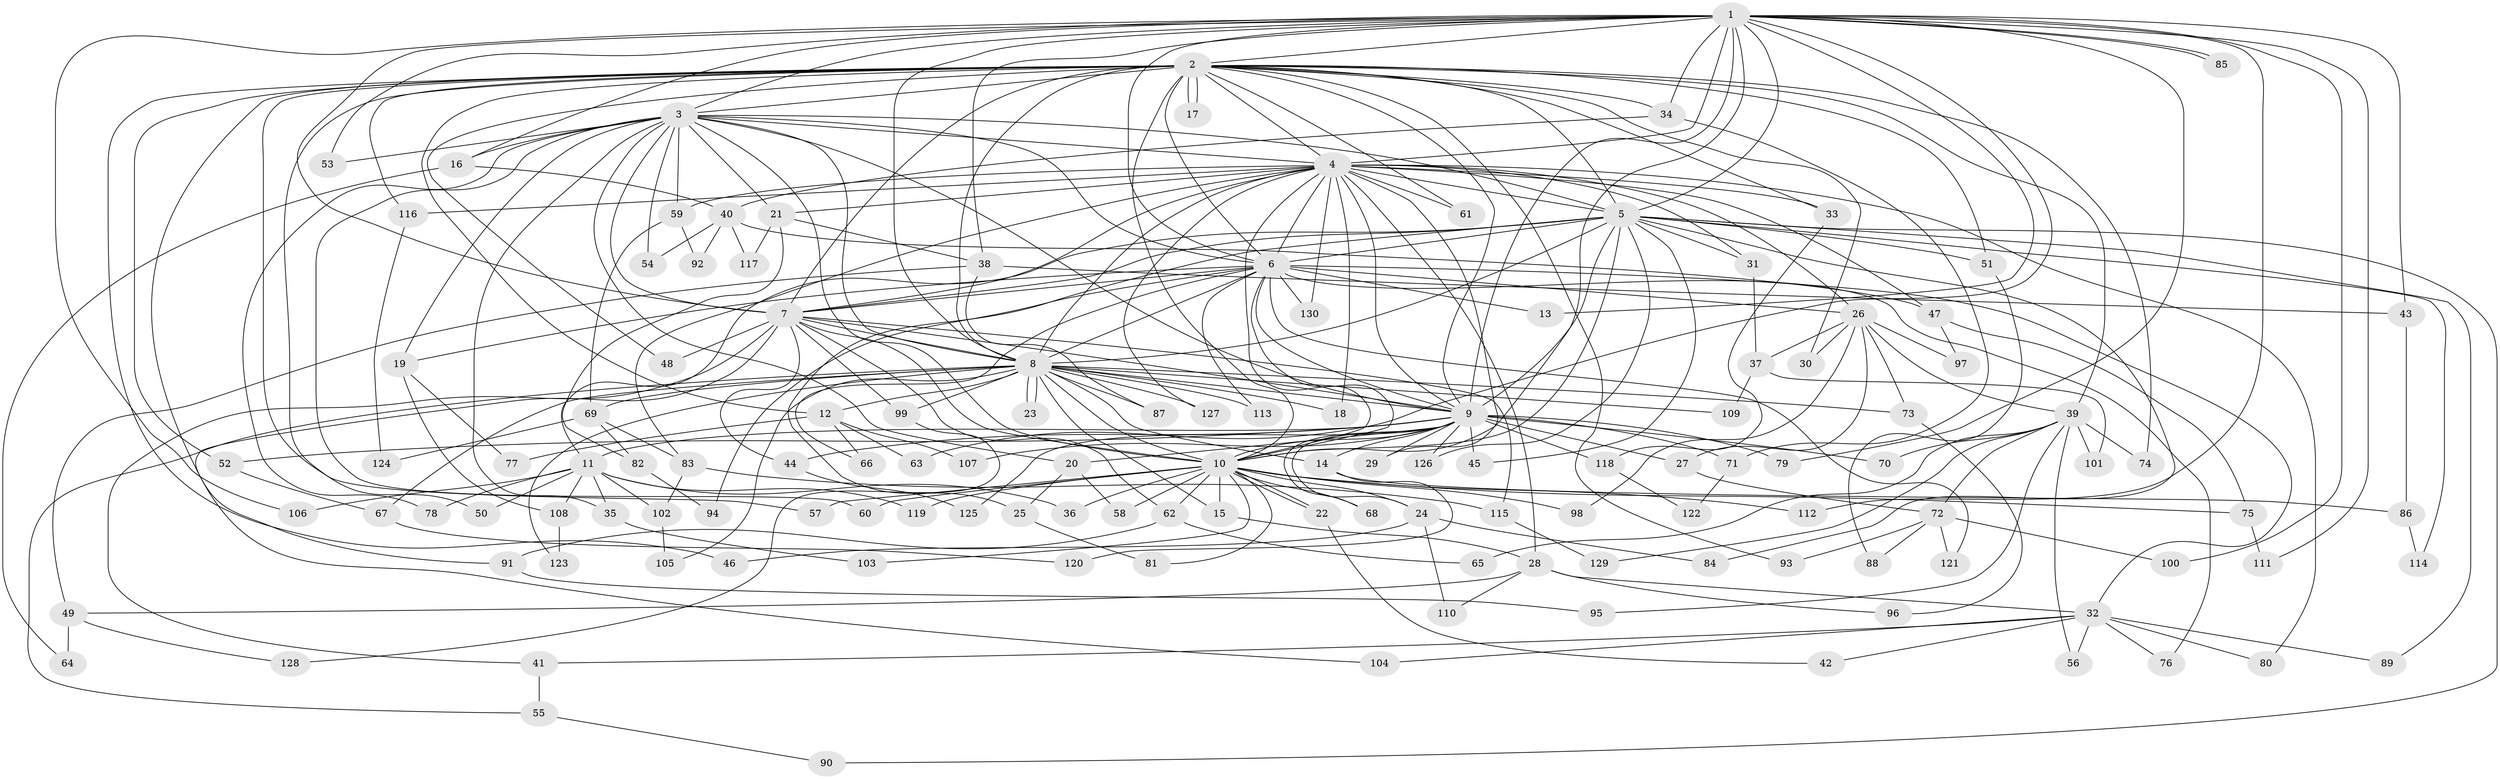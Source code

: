 // coarse degree distribution, {22: 0.020618556701030927, 27: 0.010309278350515464, 18: 0.010309278350515464, 19: 0.010309278350515464, 17: 0.010309278350515464, 16: 0.010309278350515464, 23: 0.010309278350515464, 26: 0.010309278350515464, 25: 0.010309278350515464, 11: 0.010309278350515464, 6: 0.020618556701030927, 2: 0.5257731958762887, 7: 0.020618556701030927, 8: 0.030927835051546393, 4: 0.08247422680412371, 5: 0.030927835051546393, 3: 0.15463917525773196, 10: 0.020618556701030927}
// Generated by graph-tools (version 1.1) at 2025/51/02/27/25 19:51:48]
// undirected, 130 vertices, 285 edges
graph export_dot {
graph [start="1"]
  node [color=gray90,style=filled];
  1;
  2;
  3;
  4;
  5;
  6;
  7;
  8;
  9;
  10;
  11;
  12;
  13;
  14;
  15;
  16;
  17;
  18;
  19;
  20;
  21;
  22;
  23;
  24;
  25;
  26;
  27;
  28;
  29;
  30;
  31;
  32;
  33;
  34;
  35;
  36;
  37;
  38;
  39;
  40;
  41;
  42;
  43;
  44;
  45;
  46;
  47;
  48;
  49;
  50;
  51;
  52;
  53;
  54;
  55;
  56;
  57;
  58;
  59;
  60;
  61;
  62;
  63;
  64;
  65;
  66;
  67;
  68;
  69;
  70;
  71;
  72;
  73;
  74;
  75;
  76;
  77;
  78;
  79;
  80;
  81;
  82;
  83;
  84;
  85;
  86;
  87;
  88;
  89;
  90;
  91;
  92;
  93;
  94;
  95;
  96;
  97;
  98;
  99;
  100;
  101;
  102;
  103;
  104;
  105;
  106;
  107;
  108;
  109;
  110;
  111;
  112;
  113;
  114;
  115;
  116;
  117;
  118;
  119;
  120;
  121;
  122;
  123;
  124;
  125;
  126;
  127;
  128;
  129;
  130;
  1 -- 2;
  1 -- 3;
  1 -- 4;
  1 -- 5;
  1 -- 6;
  1 -- 7;
  1 -- 8;
  1 -- 9;
  1 -- 10;
  1 -- 13;
  1 -- 16;
  1 -- 34;
  1 -- 38;
  1 -- 43;
  1 -- 53;
  1 -- 63;
  1 -- 79;
  1 -- 85;
  1 -- 85;
  1 -- 100;
  1 -- 106;
  1 -- 111;
  1 -- 112;
  2 -- 3;
  2 -- 4;
  2 -- 5;
  2 -- 6;
  2 -- 7;
  2 -- 8;
  2 -- 9;
  2 -- 10;
  2 -- 12;
  2 -- 17;
  2 -- 17;
  2 -- 30;
  2 -- 33;
  2 -- 34;
  2 -- 39;
  2 -- 46;
  2 -- 48;
  2 -- 50;
  2 -- 51;
  2 -- 52;
  2 -- 57;
  2 -- 61;
  2 -- 74;
  2 -- 91;
  2 -- 93;
  2 -- 116;
  3 -- 4;
  3 -- 5;
  3 -- 6;
  3 -- 7;
  3 -- 8;
  3 -- 9;
  3 -- 10;
  3 -- 16;
  3 -- 19;
  3 -- 20;
  3 -- 21;
  3 -- 35;
  3 -- 53;
  3 -- 54;
  3 -- 59;
  3 -- 60;
  3 -- 78;
  4 -- 5;
  4 -- 6;
  4 -- 7;
  4 -- 8;
  4 -- 9;
  4 -- 10;
  4 -- 18;
  4 -- 21;
  4 -- 26;
  4 -- 28;
  4 -- 29;
  4 -- 31;
  4 -- 33;
  4 -- 47;
  4 -- 59;
  4 -- 61;
  4 -- 80;
  4 -- 83;
  4 -- 116;
  4 -- 127;
  4 -- 130;
  5 -- 6;
  5 -- 7;
  5 -- 8;
  5 -- 9;
  5 -- 10;
  5 -- 11;
  5 -- 25;
  5 -- 31;
  5 -- 45;
  5 -- 51;
  5 -- 84;
  5 -- 89;
  5 -- 90;
  5 -- 114;
  5 -- 126;
  6 -- 7;
  6 -- 8;
  6 -- 9;
  6 -- 10;
  6 -- 13;
  6 -- 19;
  6 -- 26;
  6 -- 32;
  6 -- 66;
  6 -- 76;
  6 -- 94;
  6 -- 113;
  6 -- 121;
  6 -- 130;
  7 -- 8;
  7 -- 9;
  7 -- 10;
  7 -- 41;
  7 -- 44;
  7 -- 48;
  7 -- 62;
  7 -- 99;
  7 -- 104;
  7 -- 115;
  8 -- 9;
  8 -- 10;
  8 -- 12;
  8 -- 14;
  8 -- 15;
  8 -- 18;
  8 -- 23;
  8 -- 23;
  8 -- 55;
  8 -- 67;
  8 -- 69;
  8 -- 73;
  8 -- 87;
  8 -- 99;
  8 -- 105;
  8 -- 109;
  8 -- 113;
  8 -- 123;
  8 -- 127;
  9 -- 10;
  9 -- 11;
  9 -- 14;
  9 -- 20;
  9 -- 24;
  9 -- 27;
  9 -- 29;
  9 -- 44;
  9 -- 45;
  9 -- 52;
  9 -- 68;
  9 -- 70;
  9 -- 71;
  9 -- 79;
  9 -- 107;
  9 -- 118;
  9 -- 125;
  9 -- 126;
  10 -- 15;
  10 -- 22;
  10 -- 22;
  10 -- 24;
  10 -- 36;
  10 -- 57;
  10 -- 58;
  10 -- 60;
  10 -- 62;
  10 -- 68;
  10 -- 75;
  10 -- 81;
  10 -- 98;
  10 -- 103;
  10 -- 112;
  10 -- 119;
  11 -- 35;
  11 -- 36;
  11 -- 50;
  11 -- 78;
  11 -- 102;
  11 -- 106;
  11 -- 108;
  11 -- 119;
  12 -- 63;
  12 -- 66;
  12 -- 77;
  12 -- 107;
  14 -- 86;
  14 -- 120;
  15 -- 28;
  16 -- 40;
  16 -- 64;
  19 -- 77;
  19 -- 108;
  20 -- 25;
  20 -- 58;
  21 -- 38;
  21 -- 82;
  21 -- 117;
  22 -- 42;
  24 -- 46;
  24 -- 84;
  24 -- 110;
  25 -- 81;
  26 -- 27;
  26 -- 30;
  26 -- 37;
  26 -- 39;
  26 -- 73;
  26 -- 97;
  26 -- 98;
  27 -- 72;
  28 -- 32;
  28 -- 49;
  28 -- 96;
  28 -- 110;
  31 -- 37;
  32 -- 41;
  32 -- 42;
  32 -- 56;
  32 -- 76;
  32 -- 80;
  32 -- 89;
  32 -- 104;
  33 -- 118;
  34 -- 40;
  34 -- 71;
  35 -- 103;
  37 -- 101;
  37 -- 109;
  38 -- 43;
  38 -- 49;
  38 -- 87;
  39 -- 56;
  39 -- 65;
  39 -- 70;
  39 -- 72;
  39 -- 74;
  39 -- 95;
  39 -- 101;
  39 -- 129;
  40 -- 47;
  40 -- 54;
  40 -- 92;
  40 -- 117;
  41 -- 55;
  43 -- 86;
  44 -- 125;
  47 -- 75;
  47 -- 97;
  49 -- 64;
  49 -- 128;
  51 -- 88;
  52 -- 67;
  55 -- 90;
  59 -- 69;
  59 -- 92;
  62 -- 65;
  62 -- 91;
  67 -- 120;
  69 -- 82;
  69 -- 83;
  69 -- 124;
  71 -- 122;
  72 -- 88;
  72 -- 93;
  72 -- 100;
  72 -- 121;
  73 -- 96;
  75 -- 111;
  82 -- 94;
  83 -- 102;
  83 -- 115;
  86 -- 114;
  91 -- 95;
  99 -- 128;
  102 -- 105;
  108 -- 123;
  115 -- 129;
  116 -- 124;
  118 -- 122;
}

